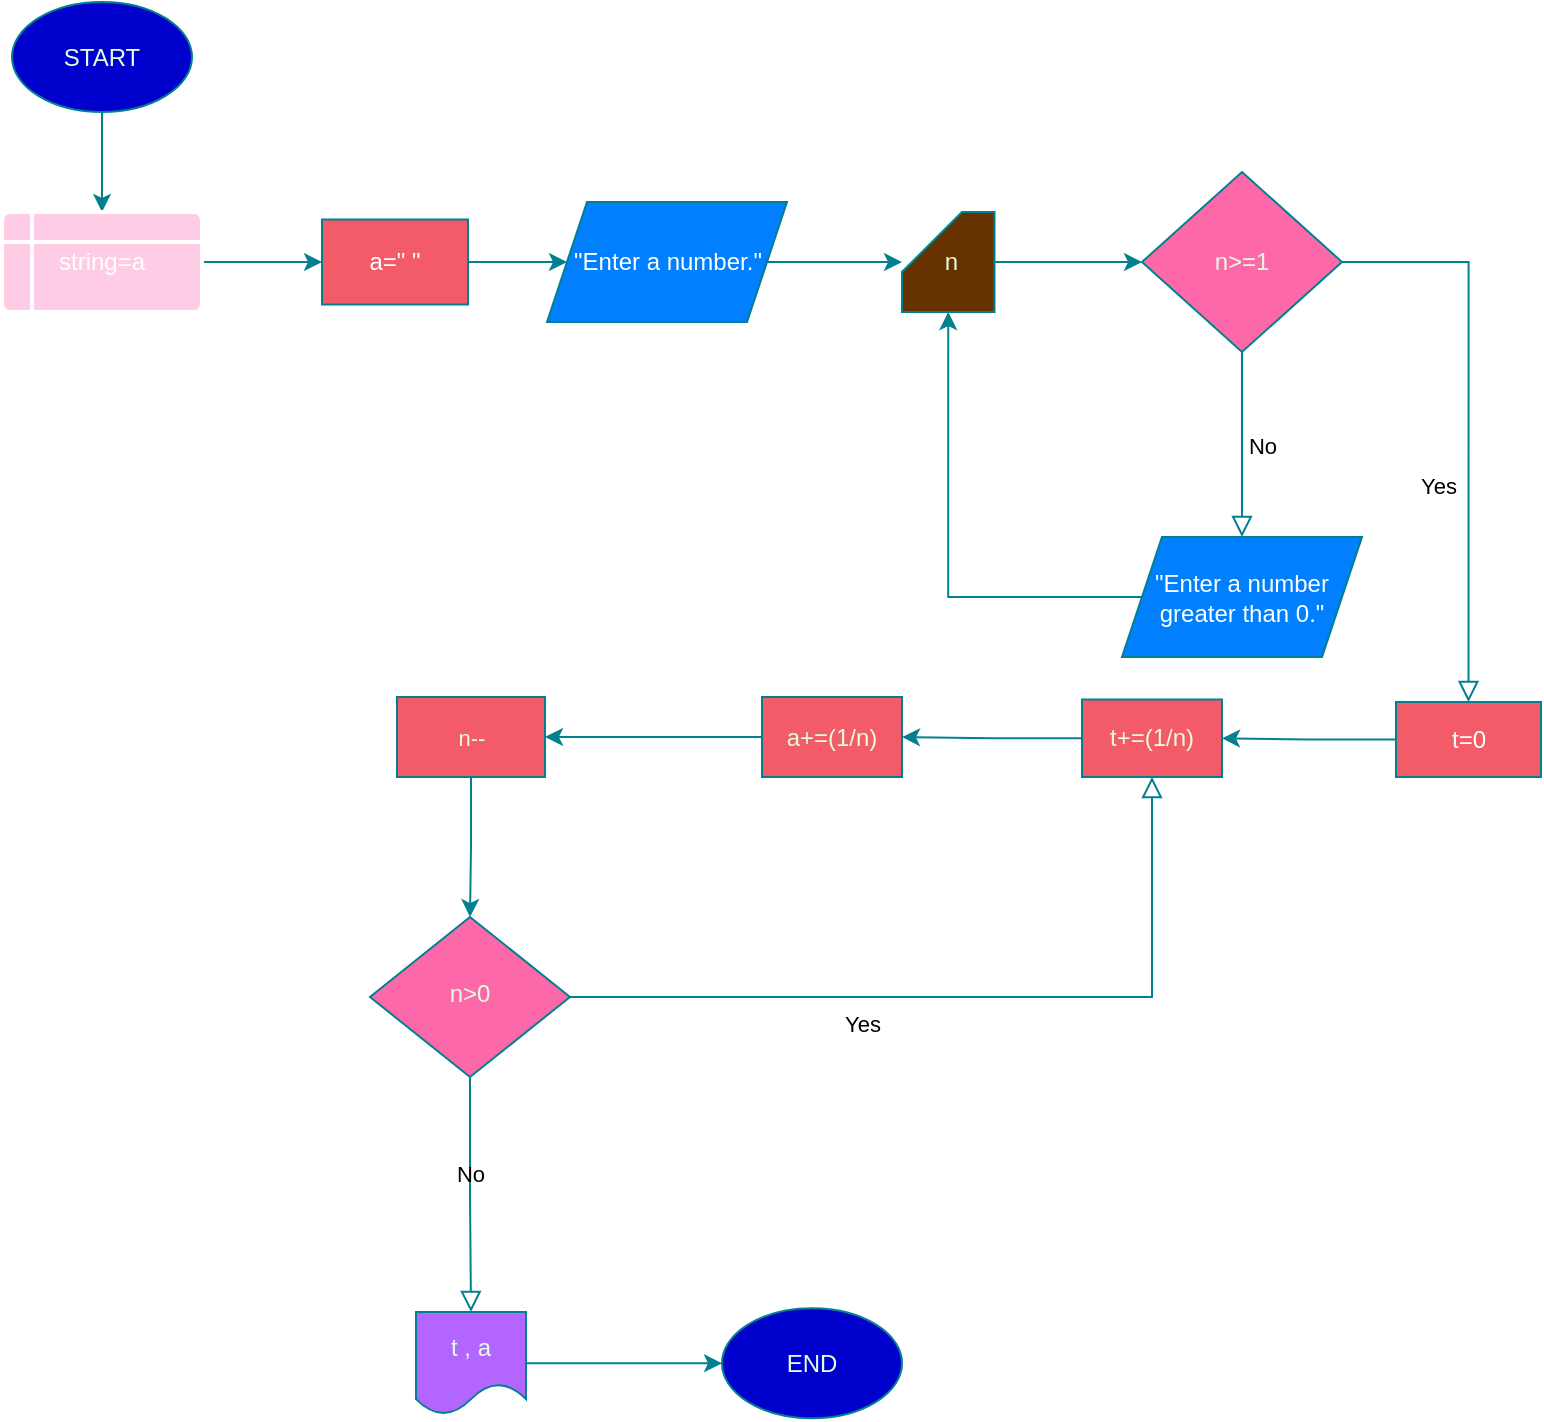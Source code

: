 <mxfile version="22.1.1" type="github">
  <diagram id="C5RBs43oDa-KdzZeNtuy" name="Page-1">
    <mxGraphModel dx="746" dy="1624" grid="1" gridSize="10" guides="1" tooltips="1" connect="1" arrows="1" fold="1" page="1" pageScale="1" pageWidth="827" pageHeight="1169" math="0" shadow="0">
      <root>
        <mxCell id="WIyWlLk6GJQsqaUBKTNV-0" />
        <mxCell id="WIyWlLk6GJQsqaUBKTNV-1" parent="WIyWlLk6GJQsqaUBKTNV-0" />
        <mxCell id="nasBl9K5YajOh5_W6PYL-2" style="edgeStyle=orthogonalEdgeStyle;rounded=0;orthogonalLoop=1;jettySize=auto;html=1;exitX=1;exitY=0.5;exitDx=0;exitDy=0;strokeColor=#028090;fontColor=#E4FDE1;fillColor=#F45B69;" parent="WIyWlLk6GJQsqaUBKTNV-1" source="nasBl9K5YajOh5_W6PYL-0" target="nasBl9K5YajOh5_W6PYL-3" edge="1">
          <mxGeometry relative="1" as="geometry">
            <mxPoint x="220" y="150" as="targetPoint" />
          </mxGeometry>
        </mxCell>
        <mxCell id="nasBl9K5YajOh5_W6PYL-0" value="&lt;font color=&quot;#ffffff&quot;&gt;&quot;Enter a number.&quot;&lt;/font&gt;" style="shape=parallelogram;perimeter=parallelogramPerimeter;whiteSpace=wrap;html=1;fixedSize=1;fillColor=#007FFF;labelBackgroundColor=none;strokeColor=#028090;fontColor=#E4FDE1;" parent="WIyWlLk6GJQsqaUBKTNV-1" vertex="1">
          <mxGeometry x="402.5" y="30" width="120" height="60" as="geometry" />
        </mxCell>
        <mxCell id="nasBl9K5YajOh5_W6PYL-3" value="&amp;nbsp;n" style="shape=card;whiteSpace=wrap;html=1;strokeColor=#028090;fontColor=#E4FDE1;fillColor=#663300;" parent="WIyWlLk6GJQsqaUBKTNV-1" vertex="1">
          <mxGeometry x="580" y="35" width="46.25" height="50" as="geometry" />
        </mxCell>
        <mxCell id="nasBl9K5YajOh5_W6PYL-9" value="No" style="edgeStyle=orthogonalEdgeStyle;rounded=0;html=1;jettySize=auto;orthogonalLoop=1;fontSize=11;endArrow=block;endFill=0;endSize=8;strokeWidth=1;shadow=0;labelBackgroundColor=none;strokeColor=#028090;fontColor=default;exitX=0.5;exitY=1;exitDx=0;exitDy=0;entryX=0.5;entryY=0;entryDx=0;entryDy=0;" parent="WIyWlLk6GJQsqaUBKTNV-1" source="WIyWlLk6GJQsqaUBKTNV-10" target="HAaVU6GZJj5030VO2g9M-15" edge="1">
          <mxGeometry y="10" relative="1" as="geometry">
            <mxPoint as="offset" />
            <mxPoint x="290" y="240" as="sourcePoint" />
            <mxPoint x="364" y="590" as="targetPoint" />
            <Array as="points" />
          </mxGeometry>
        </mxCell>
        <mxCell id="nasBl9K5YajOh5_W6PYL-11" style="edgeStyle=orthogonalEdgeStyle;rounded=0;orthogonalLoop=1;jettySize=auto;html=1;exitX=1;exitY=0.5;exitDx=0;exitDy=0;strokeColor=#028090;fontColor=#E4FDE1;fillColor=#F45B69;entryX=0;entryY=0.5;entryDx=0;entryDy=0;exitPerimeter=0;" parent="WIyWlLk6GJQsqaUBKTNV-1" source="nasBl9K5YajOh5_W6PYL-3" target="nasBl9K5YajOh5_W6PYL-21" edge="1">
          <mxGeometry relative="1" as="geometry">
            <mxPoint x="399.793" y="360" as="targetPoint" />
          </mxGeometry>
        </mxCell>
        <mxCell id="nasBl9K5YajOh5_W6PYL-17" style="edgeStyle=orthogonalEdgeStyle;rounded=0;orthogonalLoop=1;jettySize=auto;html=1;exitX=0;exitY=0.5;exitDx=0;exitDy=0;strokeColor=#028090;fontColor=#E4FDE1;fillColor=#F45B69;entryX=1;entryY=0.5;entryDx=0;entryDy=0;" parent="WIyWlLk6GJQsqaUBKTNV-1" source="nasBl9K5YajOh5_W6PYL-14" target="HAaVU6GZJj5030VO2g9M-10" edge="1">
          <mxGeometry relative="1" as="geometry">
            <mxPoint x="540" y="298" as="targetPoint" />
          </mxGeometry>
        </mxCell>
        <mxCell id="nasBl9K5YajOh5_W6PYL-14" value="t+=(1/n)" style="rounded=0;whiteSpace=wrap;html=1;strokeColor=#028090;fontColor=#E4FDE1;fillColor=#F45B69;" parent="WIyWlLk6GJQsqaUBKTNV-1" vertex="1">
          <mxGeometry x="670" y="278.75" width="70" height="38.75" as="geometry" />
        </mxCell>
        <mxCell id="nasBl9K5YajOh5_W6PYL-21" value="n&amp;gt;=1" style="rhombus;whiteSpace=wrap;html=1;strokeColor=#028090;fontColor=#E4FDE1;fillColor=#FC68A8;" parent="WIyWlLk6GJQsqaUBKTNV-1" vertex="1">
          <mxGeometry x="700" y="15" width="100" height="90" as="geometry" />
        </mxCell>
        <mxCell id="nasBl9K5YajOh5_W6PYL-31" value="END" style="ellipse;whiteSpace=wrap;html=1;strokeColor=#028090;fontColor=#E4FDE1;fillColor=#0000CC;" parent="WIyWlLk6GJQsqaUBKTNV-1" vertex="1">
          <mxGeometry x="490" y="583.13" width="90" height="55" as="geometry" />
        </mxCell>
        <mxCell id="HAaVU6GZJj5030VO2g9M-2" style="edgeStyle=orthogonalEdgeStyle;shape=connector;rounded=0;orthogonalLoop=1;jettySize=auto;html=1;exitX=0.5;exitY=1;exitDx=0;exitDy=0;entryX=0.5;entryY=0;entryDx=0;entryDy=0;labelBackgroundColor=default;strokeColor=#028090;align=center;verticalAlign=middle;fontFamily=Helvetica;fontSize=11;fontColor=#E4FDE1;endArrow=classic;fillColor=#F45B69;" parent="WIyWlLk6GJQsqaUBKTNV-1" source="nasBl9K5YajOh5_W6PYL-33" target="HAaVU6GZJj5030VO2g9M-0" edge="1">
          <mxGeometry relative="1" as="geometry" />
        </mxCell>
        <mxCell id="nasBl9K5YajOh5_W6PYL-33" value="START" style="ellipse;whiteSpace=wrap;html=1;strokeColor=#028090;fontColor=#E4FDE1;fillColor=#0000CC;" parent="WIyWlLk6GJQsqaUBKTNV-1" vertex="1">
          <mxGeometry x="135" y="-70" width="90" height="55" as="geometry" />
        </mxCell>
        <mxCell id="WIyWlLk6GJQsqaUBKTNV-10" value="n&amp;gt;0" style="rhombus;whiteSpace=wrap;html=1;shadow=0;fontFamily=Helvetica;fontSize=12;align=center;strokeWidth=1;spacing=6;spacingTop=-4;labelBackgroundColor=none;fillColor=#FC68A8;strokeColor=#028090;fontColor=#E4FDE1;" parent="WIyWlLk6GJQsqaUBKTNV-1" vertex="1">
          <mxGeometry x="314" y="387.5" width="100" height="80" as="geometry" />
        </mxCell>
        <mxCell id="Hs0-DUQ-DO4xvA26hf-c-5" value="Yes" style="edgeStyle=orthogonalEdgeStyle;rounded=0;html=1;jettySize=auto;orthogonalLoop=1;fontSize=11;endArrow=block;endFill=0;endSize=8;strokeWidth=1;shadow=0;labelBackgroundColor=none;strokeColor=#028090;fontColor=default;exitX=1;exitY=0.5;exitDx=0;exitDy=0;entryX=0.5;entryY=0;entryDx=0;entryDy=0;" parent="WIyWlLk6GJQsqaUBKTNV-1" source="nasBl9K5YajOh5_W6PYL-21" target="HAaVU6GZJj5030VO2g9M-3" edge="1">
          <mxGeometry x="0.234" y="-15" relative="1" as="geometry">
            <mxPoint as="offset" />
            <mxPoint x="1022.5" y="120" as="sourcePoint" />
            <mxPoint x="860" y="500" as="targetPoint" />
            <Array as="points" />
          </mxGeometry>
        </mxCell>
        <mxCell id="Hs0-DUQ-DO4xvA26hf-c-7" value="No" style="edgeStyle=orthogonalEdgeStyle;rounded=0;html=1;jettySize=auto;orthogonalLoop=1;fontSize=11;endArrow=block;endFill=0;endSize=8;strokeWidth=1;shadow=0;labelBackgroundColor=none;strokeColor=#028090;fontColor=default;exitX=0.5;exitY=1;exitDx=0;exitDy=0;entryX=0.5;entryY=0;entryDx=0;entryDy=0;" parent="WIyWlLk6GJQsqaUBKTNV-1" source="nasBl9K5YajOh5_W6PYL-21" target="HAaVU6GZJj5030VO2g9M-4" edge="1">
          <mxGeometry y="10" relative="1" as="geometry">
            <mxPoint as="offset" />
            <mxPoint x="670" y="720" as="sourcePoint" />
            <mxPoint x="750" y="350" as="targetPoint" />
            <Array as="points" />
          </mxGeometry>
        </mxCell>
        <mxCell id="HAaVU6GZJj5030VO2g9M-7" style="edgeStyle=orthogonalEdgeStyle;shape=connector;rounded=0;orthogonalLoop=1;jettySize=auto;html=1;exitX=1;exitY=0.5;exitDx=0;exitDy=0;entryX=0;entryY=0.5;entryDx=0;entryDy=0;labelBackgroundColor=default;strokeColor=#028090;align=center;verticalAlign=middle;fontFamily=Helvetica;fontSize=11;fontColor=#E4FDE1;endArrow=classic;fillColor=#F45B69;" parent="WIyWlLk6GJQsqaUBKTNV-1" source="HAaVU6GZJj5030VO2g9M-0" target="HAaVU6GZJj5030VO2g9M-6" edge="1">
          <mxGeometry relative="1" as="geometry" />
        </mxCell>
        <mxCell id="HAaVU6GZJj5030VO2g9M-0" value="&lt;font color=&quot;#ffffff&quot;&gt;string=a&lt;/font&gt;" style="shape=internalStorage;whiteSpace=wrap;html=1;dx=15;dy=15;rounded=1;arcSize=8;strokeWidth=2;fillColor=#FFCCE6;strokeColor=#FFFFFF;" parent="WIyWlLk6GJQsqaUBKTNV-1" vertex="1">
          <mxGeometry x="130" y="35" width="100" height="50" as="geometry" />
        </mxCell>
        <mxCell id="HAaVU6GZJj5030VO2g9M-9" style="edgeStyle=orthogonalEdgeStyle;shape=connector;rounded=0;orthogonalLoop=1;jettySize=auto;html=1;exitX=0;exitY=0.5;exitDx=0;exitDy=0;entryX=1;entryY=0.5;entryDx=0;entryDy=0;labelBackgroundColor=default;strokeColor=#028090;align=center;verticalAlign=middle;fontFamily=Helvetica;fontSize=11;fontColor=#E4FDE1;endArrow=classic;fillColor=#F45B69;" parent="WIyWlLk6GJQsqaUBKTNV-1" source="HAaVU6GZJj5030VO2g9M-3" target="nasBl9K5YajOh5_W6PYL-14" edge="1">
          <mxGeometry relative="1" as="geometry" />
        </mxCell>
        <mxCell id="HAaVU6GZJj5030VO2g9M-3" value="&lt;font color=&quot;#ffffff&quot;&gt;t=0&lt;/font&gt;" style="rounded=0;whiteSpace=wrap;html=1;fillColor=#F45B69;strokeColor=#028090;" parent="WIyWlLk6GJQsqaUBKTNV-1" vertex="1">
          <mxGeometry x="827" y="280" width="72.5" height="37.5" as="geometry" />
        </mxCell>
        <mxCell id="HAaVU6GZJj5030VO2g9M-4" value="&lt;font color=&quot;#ffffff&quot;&gt;&quot;Enter a number greater than 0.&quot;&lt;/font&gt;" style="shape=parallelogram;perimeter=parallelogramPerimeter;whiteSpace=wrap;html=1;fixedSize=1;fillColor=#007FFF;labelBackgroundColor=none;strokeColor=#028090;fontColor=#E4FDE1;" parent="WIyWlLk6GJQsqaUBKTNV-1" vertex="1">
          <mxGeometry x="690" y="197.5" width="120" height="60" as="geometry" />
        </mxCell>
        <mxCell id="HAaVU6GZJj5030VO2g9M-5" style="edgeStyle=orthogonalEdgeStyle;shape=connector;rounded=0;orthogonalLoop=1;jettySize=auto;html=1;exitX=0;exitY=0.5;exitDx=0;exitDy=0;entryX=0.5;entryY=1;entryDx=0;entryDy=0;entryPerimeter=0;labelBackgroundColor=default;strokeColor=#028090;align=center;verticalAlign=middle;fontFamily=Helvetica;fontSize=11;fontColor=#E4FDE1;endArrow=classic;fillColor=#F45B69;" parent="WIyWlLk6GJQsqaUBKTNV-1" source="HAaVU6GZJj5030VO2g9M-4" target="nasBl9K5YajOh5_W6PYL-3" edge="1">
          <mxGeometry relative="1" as="geometry" />
        </mxCell>
        <mxCell id="HAaVU6GZJj5030VO2g9M-8" style="edgeStyle=orthogonalEdgeStyle;shape=connector;rounded=0;orthogonalLoop=1;jettySize=auto;html=1;exitX=1;exitY=0.5;exitDx=0;exitDy=0;entryX=0;entryY=0.5;entryDx=0;entryDy=0;labelBackgroundColor=default;strokeColor=#028090;align=center;verticalAlign=middle;fontFamily=Helvetica;fontSize=11;fontColor=#E4FDE1;endArrow=classic;fillColor=#F45B69;" parent="WIyWlLk6GJQsqaUBKTNV-1" source="HAaVU6GZJj5030VO2g9M-6" target="nasBl9K5YajOh5_W6PYL-0" edge="1">
          <mxGeometry relative="1" as="geometry" />
        </mxCell>
        <mxCell id="HAaVU6GZJj5030VO2g9M-6" value="&lt;font color=&quot;#ffffff&quot;&gt;a=&quot; &quot;&lt;/font&gt;" style="rounded=0;whiteSpace=wrap;html=1;strokeColor=#028090;align=center;verticalAlign=middle;fontFamily=Helvetica;fontSize=12;fontColor=default;fillColor=#F45B69;" parent="WIyWlLk6GJQsqaUBKTNV-1" vertex="1">
          <mxGeometry x="290" y="38.75" width="73" height="42.5" as="geometry" />
        </mxCell>
        <mxCell id="HAaVU6GZJj5030VO2g9M-12" style="edgeStyle=orthogonalEdgeStyle;shape=connector;rounded=0;orthogonalLoop=1;jettySize=auto;html=1;exitX=0;exitY=0.5;exitDx=0;exitDy=0;entryX=1;entryY=0.5;entryDx=0;entryDy=0;labelBackgroundColor=default;strokeColor=#028090;align=center;verticalAlign=middle;fontFamily=Helvetica;fontSize=11;fontColor=#E4FDE1;endArrow=classic;fillColor=#F45B69;" parent="WIyWlLk6GJQsqaUBKTNV-1" source="HAaVU6GZJj5030VO2g9M-10" target="HAaVU6GZJj5030VO2g9M-11" edge="1">
          <mxGeometry relative="1" as="geometry" />
        </mxCell>
        <mxCell id="HAaVU6GZJj5030VO2g9M-10" value="a+=(1/n)" style="rounded=0;whiteSpace=wrap;html=1;strokeColor=#028090;fontColor=#E4FDE1;fillColor=#F45B69;" parent="WIyWlLk6GJQsqaUBKTNV-1" vertex="1">
          <mxGeometry x="510" y="277.5" width="70" height="40" as="geometry" />
        </mxCell>
        <mxCell id="HAaVU6GZJj5030VO2g9M-13" style="edgeStyle=orthogonalEdgeStyle;shape=connector;rounded=0;orthogonalLoop=1;jettySize=auto;html=1;exitX=0.5;exitY=1;exitDx=0;exitDy=0;entryX=0.5;entryY=0;entryDx=0;entryDy=0;labelBackgroundColor=default;strokeColor=#028090;align=center;verticalAlign=middle;fontFamily=Helvetica;fontSize=11;fontColor=#E4FDE1;endArrow=classic;fillColor=#F45B69;" parent="WIyWlLk6GJQsqaUBKTNV-1" source="HAaVU6GZJj5030VO2g9M-11" target="WIyWlLk6GJQsqaUBKTNV-10" edge="1">
          <mxGeometry relative="1" as="geometry" />
        </mxCell>
        <mxCell id="HAaVU6GZJj5030VO2g9M-11" value="n--" style="rounded=0;whiteSpace=wrap;html=1;strokeColor=#028090;align=center;verticalAlign=middle;fontFamily=Helvetica;fontSize=11;fontColor=#E4FDE1;fillColor=#F45B69;" parent="WIyWlLk6GJQsqaUBKTNV-1" vertex="1">
          <mxGeometry x="327.5" y="277.5" width="74" height="40" as="geometry" />
        </mxCell>
        <mxCell id="HAaVU6GZJj5030VO2g9M-14" value="Yes" style="edgeStyle=orthogonalEdgeStyle;rounded=0;html=1;jettySize=auto;orthogonalLoop=1;fontSize=11;endArrow=block;endFill=0;endSize=8;strokeWidth=1;shadow=0;labelBackgroundColor=none;strokeColor=#028090;fontColor=default;exitX=1;exitY=0.5;exitDx=0;exitDy=0;entryX=0.5;entryY=1;entryDx=0;entryDy=0;" parent="WIyWlLk6GJQsqaUBKTNV-1" source="WIyWlLk6GJQsqaUBKTNV-10" target="nasBl9K5YajOh5_W6PYL-14" edge="1">
          <mxGeometry x="-0.272" y="-12" relative="1" as="geometry">
            <mxPoint y="1" as="offset" />
            <mxPoint x="470" y="450" as="sourcePoint" />
            <mxPoint x="533" y="670" as="targetPoint" />
            <Array as="points" />
          </mxGeometry>
        </mxCell>
        <mxCell id="HAaVU6GZJj5030VO2g9M-16" style="edgeStyle=orthogonalEdgeStyle;shape=connector;rounded=0;orthogonalLoop=1;jettySize=auto;html=1;exitX=1;exitY=0.5;exitDx=0;exitDy=0;entryX=0;entryY=0.5;entryDx=0;entryDy=0;labelBackgroundColor=default;strokeColor=#028090;align=center;verticalAlign=middle;fontFamily=Helvetica;fontSize=11;fontColor=#E4FDE1;endArrow=classic;fillColor=#F45B69;" parent="WIyWlLk6GJQsqaUBKTNV-1" source="HAaVU6GZJj5030VO2g9M-15" target="nasBl9K5YajOh5_W6PYL-31" edge="1">
          <mxGeometry relative="1" as="geometry" />
        </mxCell>
        <mxCell id="HAaVU6GZJj5030VO2g9M-15" value="t , a" style="shape=document;whiteSpace=wrap;html=1;boundedLbl=1;strokeColor=#028090;fontColor=#E4FDE1;fillColor=#B266FF;" parent="WIyWlLk6GJQsqaUBKTNV-1" vertex="1">
          <mxGeometry x="337" y="585" width="55" height="51.25" as="geometry" />
        </mxCell>
      </root>
    </mxGraphModel>
  </diagram>
</mxfile>
